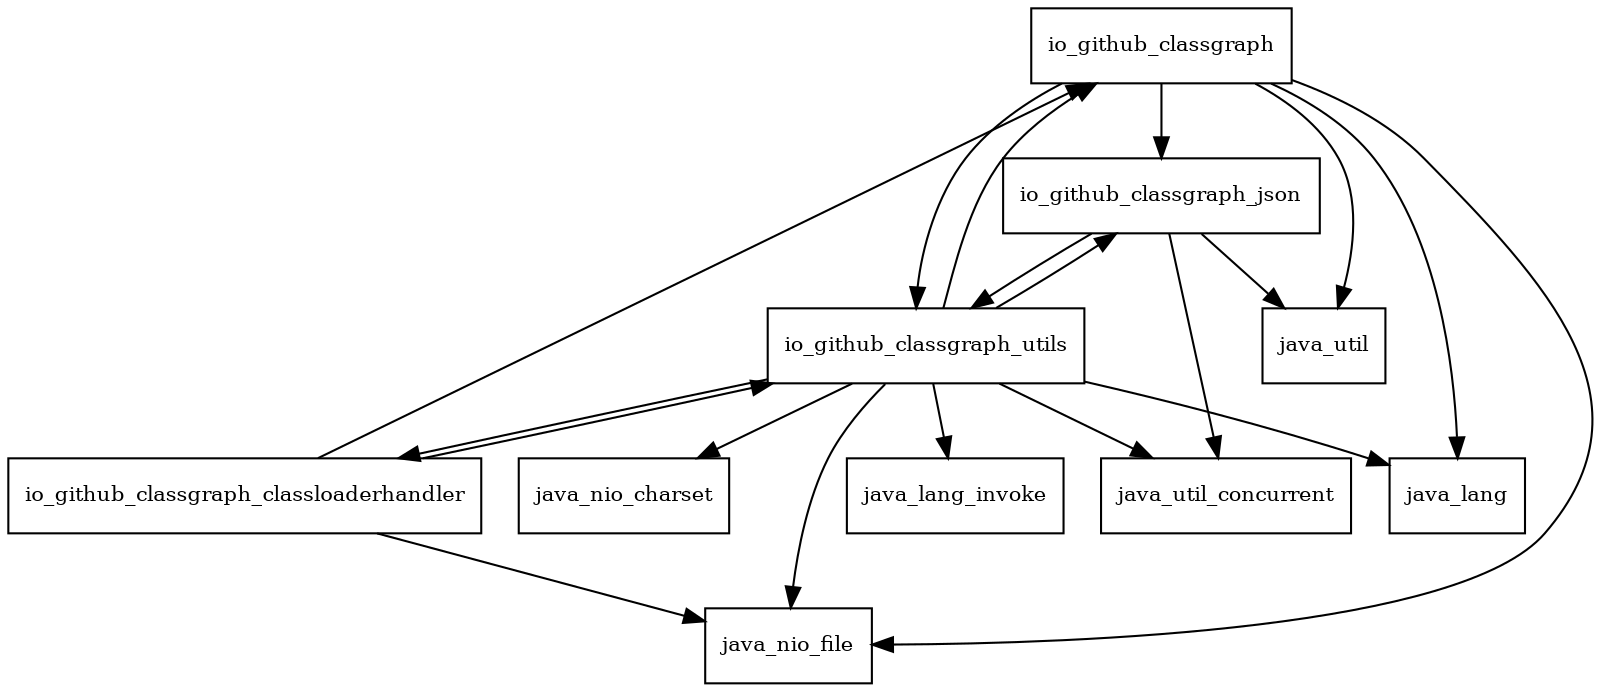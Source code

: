 digraph classgraph_4_4_12_package_dependencies {
  node [shape = box, fontsize=10.0];
  io_github_classgraph -> io_github_classgraph_json;
  io_github_classgraph -> io_github_classgraph_utils;
  io_github_classgraph -> java_lang;
  io_github_classgraph -> java_nio_file;
  io_github_classgraph -> java_util;
  io_github_classgraph_classloaderhandler -> io_github_classgraph;
  io_github_classgraph_classloaderhandler -> io_github_classgraph_utils;
  io_github_classgraph_classloaderhandler -> java_nio_file;
  io_github_classgraph_json -> io_github_classgraph_utils;
  io_github_classgraph_json -> java_util;
  io_github_classgraph_json -> java_util_concurrent;
  io_github_classgraph_utils -> io_github_classgraph;
  io_github_classgraph_utils -> io_github_classgraph_classloaderhandler;
  io_github_classgraph_utils -> io_github_classgraph_json;
  io_github_classgraph_utils -> java_lang;
  io_github_classgraph_utils -> java_lang_invoke;
  io_github_classgraph_utils -> java_nio_charset;
  io_github_classgraph_utils -> java_nio_file;
  io_github_classgraph_utils -> java_util_concurrent;
}
